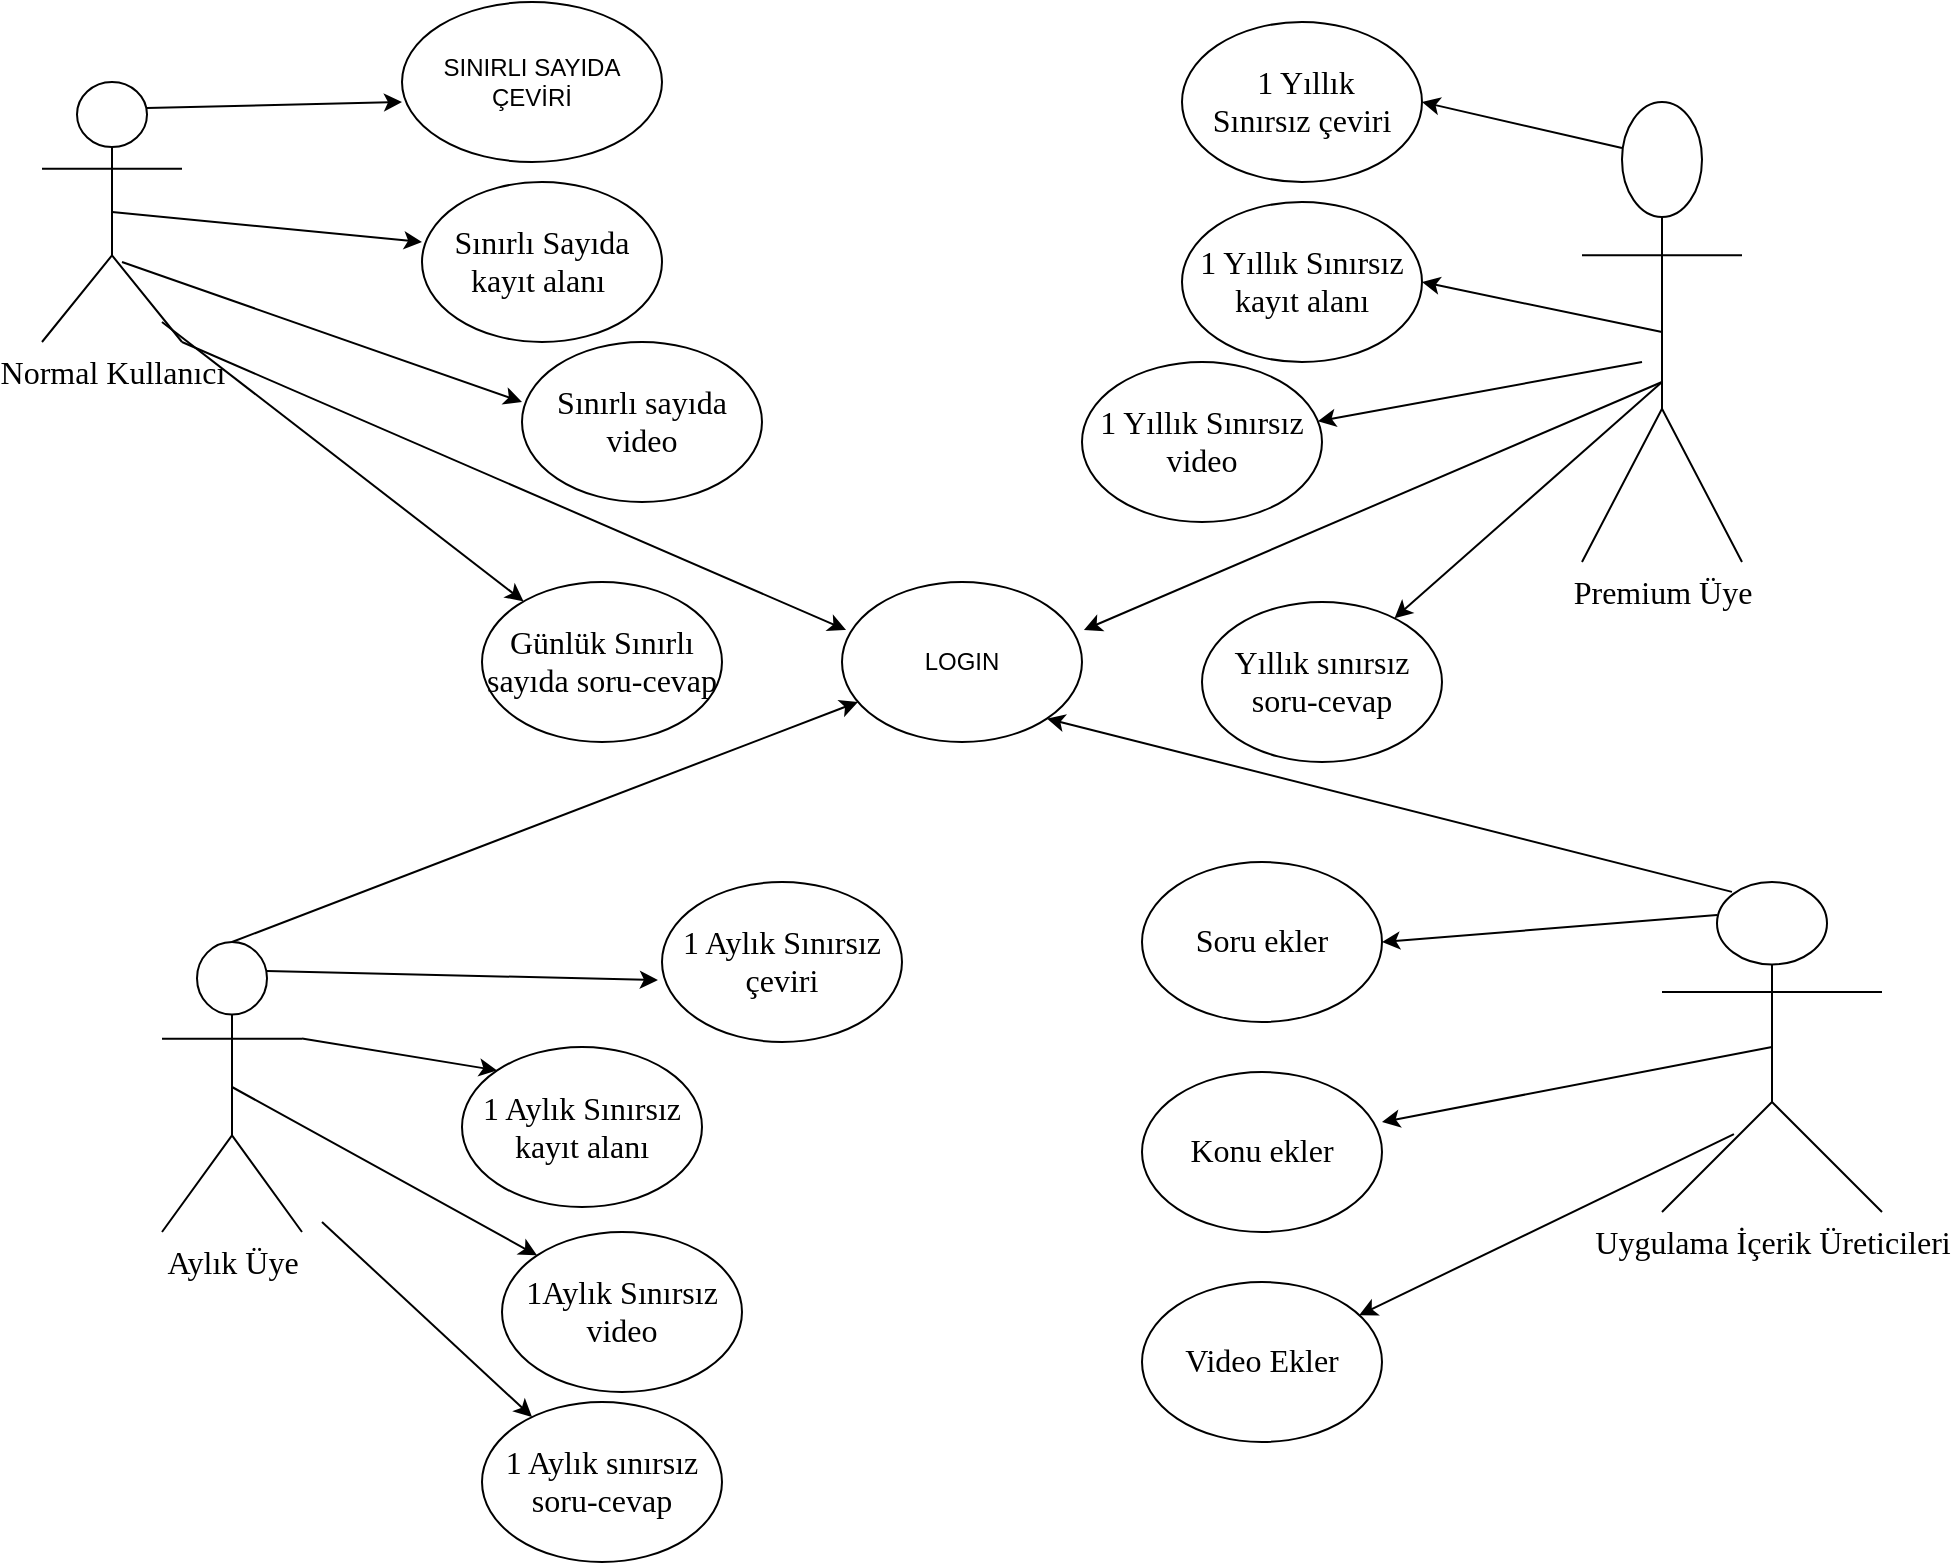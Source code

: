 <mxfile version="14.5.3" type="device"><diagram id="xyz47wrCtNERIHYNAeIX" name="Page-1"><mxGraphModel dx="2249" dy="705" grid="1" gridSize="10" guides="1" tooltips="1" connect="1" arrows="1" fold="1" page="1" pageScale="1" pageWidth="827" pageHeight="1169" math="0" shadow="0"><root><mxCell id="0"/><mxCell id="1" parent="0"/><mxCell id="cghHM8Tt6Cy9WV9r3ft6-1" value="&lt;span style=&quot;font-size: 12.0pt ; line-height: 115% ; font-family: &amp;#34;times new roman&amp;#34; , &amp;#34;serif&amp;#34;&quot;&gt;Normal Kullanıcı&lt;/span&gt;" style="shape=umlActor;verticalLabelPosition=bottom;verticalAlign=top;html=1;outlineConnect=0;" vertex="1" parent="1"><mxGeometry x="20" y="40" width="70" height="130" as="geometry"/></mxCell><mxCell id="cghHM8Tt6Cy9WV9r3ft6-2" value="&lt;span style=&quot;font-size: 12.0pt ; line-height: 115% ; font-family: &amp;#34;times new roman&amp;#34; , &amp;#34;serif&amp;#34;&quot;&gt;Aylık Üye&lt;/span&gt;" style="shape=umlActor;verticalLabelPosition=bottom;verticalAlign=top;html=1;outlineConnect=0;" vertex="1" parent="1"><mxGeometry x="80" y="470" width="70" height="145" as="geometry"/></mxCell><mxCell id="cghHM8Tt6Cy9WV9r3ft6-3" value="&lt;span style=&quot;font-size: 12.0pt ; line-height: 115% ; font-family: &amp;#34;times new roman&amp;#34; , &amp;#34;serif&amp;#34;&quot;&gt;Premium Üye&lt;/span&gt;" style="shape=umlActor;verticalLabelPosition=bottom;verticalAlign=top;html=1;outlineConnect=0;" vertex="1" parent="1"><mxGeometry x="790" y="50" width="80" height="230" as="geometry"/></mxCell><mxCell id="cghHM8Tt6Cy9WV9r3ft6-4" value="&lt;span style=&quot;font-size: 12.0pt ; line-height: 115% ; font-family: &amp;#34;times new roman&amp;#34; , &amp;#34;serif&amp;#34;&quot;&gt;Uygulama İçerik Üreticileri&lt;/span&gt;" style="shape=umlActor;verticalLabelPosition=bottom;verticalAlign=top;html=1;outlineConnect=0;" vertex="1" parent="1"><mxGeometry x="830" y="440" width="110" height="165" as="geometry"/></mxCell><mxCell id="cghHM8Tt6Cy9WV9r3ft6-7" value="SINIRLI SAYIDA ÇEVİRİ" style="ellipse;whiteSpace=wrap;html=1;" vertex="1" parent="1"><mxGeometry x="200" width="130" height="80" as="geometry"/></mxCell><mxCell id="cghHM8Tt6Cy9WV9r3ft6-8" value="&lt;span style=&quot;font-size: 12.0pt ; line-height: 115% ; font-family: &amp;#34;times new roman&amp;#34; , &amp;#34;serif&amp;#34;&quot;&gt;Sınırlı Sayıda kayıt alanı&amp;nbsp;&lt;/span&gt;" style="ellipse;whiteSpace=wrap;html=1;" vertex="1" parent="1"><mxGeometry x="210" y="90" width="120" height="80" as="geometry"/></mxCell><mxCell id="cghHM8Tt6Cy9WV9r3ft6-9" value="&lt;span style=&quot;font-size: 12.0pt ; line-height: 115% ; font-family: &amp;#34;times new roman&amp;#34; , &amp;#34;serif&amp;#34;&quot;&gt;Sınırlı sayıda video&lt;/span&gt;" style="ellipse;whiteSpace=wrap;html=1;" vertex="1" parent="1"><mxGeometry x="260" y="170" width="120" height="80" as="geometry"/></mxCell><mxCell id="cghHM8Tt6Cy9WV9r3ft6-10" value="&lt;p class=&quot;MsoNormal&quot;&gt;&lt;span style=&quot;font-size: 12.0pt ; line-height: 115% ; font-family: &amp;#34;times new roman&amp;#34; , &amp;#34;serif&amp;#34;&quot;&gt;Günlük Sınırlı sayıda soru-cevap&lt;/span&gt;&lt;/p&gt;" style="ellipse;whiteSpace=wrap;html=1;" vertex="1" parent="1"><mxGeometry x="240" y="290" width="120" height="80" as="geometry"/></mxCell><mxCell id="cghHM8Tt6Cy9WV9r3ft6-11" value="" style="endArrow=classic;html=1;entryX=0;entryY=0.625;entryDx=0;entryDy=0;entryPerimeter=0;exitX=0.75;exitY=0.1;exitDx=0;exitDy=0;exitPerimeter=0;" edge="1" parent="1" source="cghHM8Tt6Cy9WV9r3ft6-1" target="cghHM8Tt6Cy9WV9r3ft6-7"><mxGeometry width="50" height="50" relative="1" as="geometry"><mxPoint x="90" y="110" as="sourcePoint"/><mxPoint x="140" y="60" as="targetPoint"/></mxGeometry></mxCell><mxCell id="cghHM8Tt6Cy9WV9r3ft6-13" value="" style="endArrow=classic;html=1;entryX=0;entryY=0.375;entryDx=0;entryDy=0;entryPerimeter=0;exitX=0.5;exitY=0.5;exitDx=0;exitDy=0;exitPerimeter=0;" edge="1" parent="1" source="cghHM8Tt6Cy9WV9r3ft6-1" target="cghHM8Tt6Cy9WV9r3ft6-8"><mxGeometry width="50" height="50" relative="1" as="geometry"><mxPoint x="140" y="165" as="sourcePoint"/><mxPoint x="190" y="115" as="targetPoint"/></mxGeometry></mxCell><mxCell id="cghHM8Tt6Cy9WV9r3ft6-15" value="" style="endArrow=classic;html=1;" edge="1" parent="1" target="cghHM8Tt6Cy9WV9r3ft6-10"><mxGeometry width="50" height="50" relative="1" as="geometry"><mxPoint x="80" y="160.0" as="sourcePoint"/><mxPoint x="216.5" y="246.85" as="targetPoint"/></mxGeometry></mxCell><mxCell id="cghHM8Tt6Cy9WV9r3ft6-16" value="&lt;span style=&quot;font-size: 12.0pt ; line-height: 115% ; font-family: &amp;#34;times new roman&amp;#34; , &amp;#34;serif&amp;#34;&quot;&gt;1 Aylık Sınırsız çeviri&lt;/span&gt;" style="ellipse;whiteSpace=wrap;html=1;" vertex="1" parent="1"><mxGeometry x="330" y="440" width="120" height="80" as="geometry"/></mxCell><mxCell id="cghHM8Tt6Cy9WV9r3ft6-17" value="&lt;span style=&quot;font-size: 12.0pt ; line-height: 115% ; font-family: &amp;#34;times new roman&amp;#34; , &amp;#34;serif&amp;#34;&quot;&gt;1 Aylık Sınırsız kayıt alanı&lt;/span&gt;" style="ellipse;whiteSpace=wrap;html=1;" vertex="1" parent="1"><mxGeometry x="230" y="522.5" width="120" height="80" as="geometry"/></mxCell><mxCell id="cghHM8Tt6Cy9WV9r3ft6-18" value="&lt;span style=&quot;font-size: 12.0pt ; line-height: 115% ; font-family: &amp;#34;times new roman&amp;#34; , &amp;#34;serif&amp;#34;&quot;&gt;1Aylık Sınırsız video&lt;/span&gt;" style="ellipse;whiteSpace=wrap;html=1;" vertex="1" parent="1"><mxGeometry x="250" y="615" width="120" height="80" as="geometry"/></mxCell><mxCell id="cghHM8Tt6Cy9WV9r3ft6-19" value="&lt;p class=&quot;MsoNormal&quot;&gt;&lt;span style=&quot;font-size: 12.0pt ; line-height: 115% ; font-family: &amp;#34;times new roman&amp;#34; , &amp;#34;serif&amp;#34;&quot;&gt;1 Aylık sınırsız soru-cevap&lt;/span&gt;&lt;/p&gt;" style="ellipse;whiteSpace=wrap;html=1;" vertex="1" parent="1"><mxGeometry x="240" y="700" width="120" height="80" as="geometry"/></mxCell><mxCell id="cghHM8Tt6Cy9WV9r3ft6-20" value="" style="endArrow=classic;html=1;exitX=0.75;exitY=0.1;exitDx=0;exitDy=0;exitPerimeter=0;entryX=-0.017;entryY=0.613;entryDx=0;entryDy=0;entryPerimeter=0;" edge="1" parent="1" source="cghHM8Tt6Cy9WV9r3ft6-2" target="cghHM8Tt6Cy9WV9r3ft6-16"><mxGeometry width="50" height="50" relative="1" as="geometry"><mxPoint x="140" y="510" as="sourcePoint"/><mxPoint x="210" y="470" as="targetPoint"/></mxGeometry></mxCell><mxCell id="cghHM8Tt6Cy9WV9r3ft6-21" value="" style="endArrow=classic;html=1;entryX=0;entryY=0;entryDx=0;entryDy=0;exitX=1;exitY=0.333;exitDx=0;exitDy=0;exitPerimeter=0;" edge="1" parent="1" source="cghHM8Tt6Cy9WV9r3ft6-2" target="cghHM8Tt6Cy9WV9r3ft6-17"><mxGeometry width="50" height="50" relative="1" as="geometry"><mxPoint x="150" y="520" as="sourcePoint"/><mxPoint x="220" y="480" as="targetPoint"/></mxGeometry></mxCell><mxCell id="cghHM8Tt6Cy9WV9r3ft6-23" value="" style="endArrow=classic;html=1;exitX=0.5;exitY=0.5;exitDx=0;exitDy=0;exitPerimeter=0;entryX=0;entryY=0;entryDx=0;entryDy=0;" edge="1" parent="1" source="cghHM8Tt6Cy9WV9r3ft6-2" target="cghHM8Tt6Cy9WV9r3ft6-18"><mxGeometry width="50" height="50" relative="1" as="geometry"><mxPoint x="140" y="602.5" as="sourcePoint"/><mxPoint x="210" y="562.5" as="targetPoint"/></mxGeometry></mxCell><mxCell id="cghHM8Tt6Cy9WV9r3ft6-24" value="" style="endArrow=classic;html=1;" edge="1" parent="1" target="cghHM8Tt6Cy9WV9r3ft6-19"><mxGeometry width="50" height="50" relative="1" as="geometry"><mxPoint x="160" y="610" as="sourcePoint"/><mxPoint x="237.574" y="654.216" as="targetPoint"/></mxGeometry></mxCell><mxCell id="cghHM8Tt6Cy9WV9r3ft6-25" value="&lt;span style=&quot;font-size: 12.0pt ; line-height: 115% ; font-family: &amp;#34;times new roman&amp;#34; , &amp;#34;serif&amp;#34;&quot;&gt;&amp;nbsp;1 Yıllık&lt;br/&gt;Sınırsız çeviri&lt;/span&gt;" style="ellipse;whiteSpace=wrap;html=1;" vertex="1" parent="1"><mxGeometry x="590" y="10" width="120" height="80" as="geometry"/></mxCell><mxCell id="cghHM8Tt6Cy9WV9r3ft6-26" value="&lt;span style=&quot;font-size: 12.0pt ; line-height: 115% ; font-family: &amp;#34;times new roman&amp;#34; , &amp;#34;serif&amp;#34;&quot;&gt;1 Yıllık Sınırsız kayıt alanı&lt;/span&gt;" style="ellipse;whiteSpace=wrap;html=1;" vertex="1" parent="1"><mxGeometry x="590" y="100" width="120" height="80" as="geometry"/></mxCell><mxCell id="cghHM8Tt6Cy9WV9r3ft6-27" value="&lt;span style=&quot;font-size: 12.0pt ; line-height: 115% ; font-family: &amp;#34;times new roman&amp;#34; , &amp;#34;serif&amp;#34;&quot;&gt;1 Yıllık Sınırsız video&lt;/span&gt;" style="ellipse;whiteSpace=wrap;html=1;" vertex="1" parent="1"><mxGeometry x="540" y="180" width="120" height="80" as="geometry"/></mxCell><mxCell id="cghHM8Tt6Cy9WV9r3ft6-28" value="&lt;p class=&quot;MsoNormal&quot;&gt;&lt;span style=&quot;font-size: 12.0pt ; line-height: 115% ; font-family: &amp;#34;times new roman&amp;#34; , &amp;#34;serif&amp;#34;&quot;&gt;Yıllık sınırsız soru-cevap&lt;/span&gt;&lt;/p&gt;" style="ellipse;whiteSpace=wrap;html=1;" vertex="1" parent="1"><mxGeometry x="600" y="300" width="120" height="80" as="geometry"/></mxCell><mxCell id="cghHM8Tt6Cy9WV9r3ft6-29" value="" style="endArrow=classic;html=1;entryX=1;entryY=0.5;entryDx=0;entryDy=0;exitX=0.25;exitY=0.1;exitDx=0;exitDy=0;exitPerimeter=0;" edge="1" parent="1" source="cghHM8Tt6Cy9WV9r3ft6-3" target="cghHM8Tt6Cy9WV9r3ft6-25"><mxGeometry width="50" height="50" relative="1" as="geometry"><mxPoint x="720" y="100" as="sourcePoint"/><mxPoint x="770" y="50" as="targetPoint"/></mxGeometry></mxCell><mxCell id="cghHM8Tt6Cy9WV9r3ft6-30" value="" style="endArrow=classic;html=1;entryX=1;entryY=0.5;entryDx=0;entryDy=0;exitX=0.5;exitY=0.5;exitDx=0;exitDy=0;exitPerimeter=0;" edge="1" parent="1" source="cghHM8Tt6Cy9WV9r3ft6-3" target="cghHM8Tt6Cy9WV9r3ft6-26"><mxGeometry width="50" height="50" relative="1" as="geometry"><mxPoint x="790" y="165" as="sourcePoint"/><mxPoint x="730" y="116.67" as="targetPoint"/></mxGeometry></mxCell><mxCell id="cghHM8Tt6Cy9WV9r3ft6-31" value="" style="endArrow=classic;html=1;" edge="1" parent="1" target="cghHM8Tt6Cy9WV9r3ft6-27"><mxGeometry width="50" height="50" relative="1" as="geometry"><mxPoint x="820" y="180.003" as="sourcePoint"/><mxPoint x="720" y="150" as="targetPoint"/></mxGeometry></mxCell><mxCell id="cghHM8Tt6Cy9WV9r3ft6-33" value="" style="endArrow=classic;html=1;" edge="1" parent="1" target="cghHM8Tt6Cy9WV9r3ft6-28"><mxGeometry width="50" height="50" relative="1" as="geometry"><mxPoint x="830" y="190.003" as="sourcePoint"/><mxPoint x="713.22" y="231.529" as="targetPoint"/></mxGeometry></mxCell><mxCell id="cghHM8Tt6Cy9WV9r3ft6-34" value="&lt;span style=&quot;font-size: 12.0pt ; line-height: 115% ; font-family: &amp;#34;times new roman&amp;#34; , &amp;#34;serif&amp;#34;&quot;&gt;Soru ekler&lt;/span&gt;" style="ellipse;whiteSpace=wrap;html=1;" vertex="1" parent="1"><mxGeometry x="570" y="430" width="120" height="80" as="geometry"/></mxCell><mxCell id="cghHM8Tt6Cy9WV9r3ft6-35" value="&lt;span style=&quot;font-size: 12.0pt ; line-height: 115% ; font-family: &amp;#34;times new roman&amp;#34; , &amp;#34;serif&amp;#34;&quot;&gt;Konu ekler&lt;/span&gt;" style="ellipse;whiteSpace=wrap;html=1;" vertex="1" parent="1"><mxGeometry x="570" y="535" width="120" height="80" as="geometry"/></mxCell><mxCell id="cghHM8Tt6Cy9WV9r3ft6-36" value="&lt;span style=&quot;font-size: 12.0pt ; line-height: 115% ; font-family: &amp;#34;times new roman&amp;#34; , &amp;#34;serif&amp;#34;&quot;&gt;Video Ekler&lt;/span&gt;" style="ellipse;whiteSpace=wrap;html=1;" vertex="1" parent="1"><mxGeometry x="570" y="640" width="120" height="80" as="geometry"/></mxCell><mxCell id="cghHM8Tt6Cy9WV9r3ft6-38" value="" style="endArrow=classic;html=1;entryX=1;entryY=0.5;entryDx=0;entryDy=0;exitX=0.25;exitY=0.1;exitDx=0;exitDy=0;exitPerimeter=0;" edge="1" parent="1" source="cghHM8Tt6Cy9WV9r3ft6-4" target="cghHM8Tt6Cy9WV9r3ft6-34"><mxGeometry width="50" height="50" relative="1" as="geometry"><mxPoint x="750" y="530" as="sourcePoint"/><mxPoint x="800" y="480" as="targetPoint"/></mxGeometry></mxCell><mxCell id="cghHM8Tt6Cy9WV9r3ft6-39" value="" style="endArrow=classic;html=1;entryX=1;entryY=0.313;entryDx=0;entryDy=0;exitX=0.5;exitY=0.5;exitDx=0;exitDy=0;exitPerimeter=0;entryPerimeter=0;" edge="1" parent="1" source="cghHM8Tt6Cy9WV9r3ft6-4" target="cghHM8Tt6Cy9WV9r3ft6-35"><mxGeometry width="50" height="50" relative="1" as="geometry"><mxPoint x="852.5" y="549.5" as="sourcePoint"/><mxPoint x="700" y="522.5" as="targetPoint"/></mxGeometry></mxCell><mxCell id="cghHM8Tt6Cy9WV9r3ft6-40" value="" style="endArrow=classic;html=1;exitX=0.327;exitY=0.764;exitDx=0;exitDy=0;exitPerimeter=0;" edge="1" parent="1" source="cghHM8Tt6Cy9WV9r3ft6-4" target="cghHM8Tt6Cy9WV9r3ft6-36"><mxGeometry width="50" height="50" relative="1" as="geometry"><mxPoint x="862.5" y="559.5" as="sourcePoint"/><mxPoint x="700" y="570.04" as="targetPoint"/></mxGeometry></mxCell><mxCell id="cghHM8Tt6Cy9WV9r3ft6-41" value="" style="endArrow=classic;html=1;entryX=0;entryY=0.375;entryDx=0;entryDy=0;entryPerimeter=0;" edge="1" parent="1" target="cghHM8Tt6Cy9WV9r3ft6-9"><mxGeometry width="50" height="50" relative="1" as="geometry"><mxPoint x="60" y="130" as="sourcePoint"/><mxPoint x="200" y="137.5" as="targetPoint"/></mxGeometry></mxCell><mxCell id="cghHM8Tt6Cy9WV9r3ft6-42" value="LOGIN&lt;br&gt;" style="ellipse;whiteSpace=wrap;html=1;" vertex="1" parent="1"><mxGeometry x="420" y="290" width="120" height="80" as="geometry"/></mxCell><mxCell id="cghHM8Tt6Cy9WV9r3ft6-44" value="" style="endArrow=classic;html=1;entryX=0.017;entryY=0.3;entryDx=0;entryDy=0;entryPerimeter=0;" edge="1" parent="1" target="cghHM8Tt6Cy9WV9r3ft6-42"><mxGeometry width="50" height="50" relative="1" as="geometry"><mxPoint x="90" y="170" as="sourcePoint"/><mxPoint x="150" y="160" as="targetPoint"/></mxGeometry></mxCell><mxCell id="cghHM8Tt6Cy9WV9r3ft6-45" value="" style="endArrow=classic;html=1;entryX=1.008;entryY=0.3;entryDx=0;entryDy=0;entryPerimeter=0;" edge="1" parent="1" target="cghHM8Tt6Cy9WV9r3ft6-42"><mxGeometry width="50" height="50" relative="1" as="geometry"><mxPoint x="830" y="190.003" as="sourcePoint"/><mxPoint x="713.22" y="231.529" as="targetPoint"/></mxGeometry></mxCell><mxCell id="cghHM8Tt6Cy9WV9r3ft6-47" value="" style="endArrow=classic;html=1;exitX=0.5;exitY=0;exitDx=0;exitDy=0;exitPerimeter=0;" edge="1" parent="1" source="cghHM8Tt6Cy9WV9r3ft6-2" target="cghHM8Tt6Cy9WV9r3ft6-42"><mxGeometry width="50" height="50" relative="1" as="geometry"><mxPoint x="160" y="490" as="sourcePoint"/><mxPoint x="210" y="440" as="targetPoint"/></mxGeometry></mxCell><mxCell id="cghHM8Tt6Cy9WV9r3ft6-48" value="" style="endArrow=classic;html=1;entryX=1;entryY=1;entryDx=0;entryDy=0;exitX=0.318;exitY=0.03;exitDx=0;exitDy=0;exitPerimeter=0;" edge="1" parent="1" source="cghHM8Tt6Cy9WV9r3ft6-4" target="cghHM8Tt6Cy9WV9r3ft6-42"><mxGeometry width="50" height="50" relative="1" as="geometry"><mxPoint x="820" y="450" as="sourcePoint"/><mxPoint x="870" y="400" as="targetPoint"/></mxGeometry></mxCell></root></mxGraphModel></diagram></mxfile>